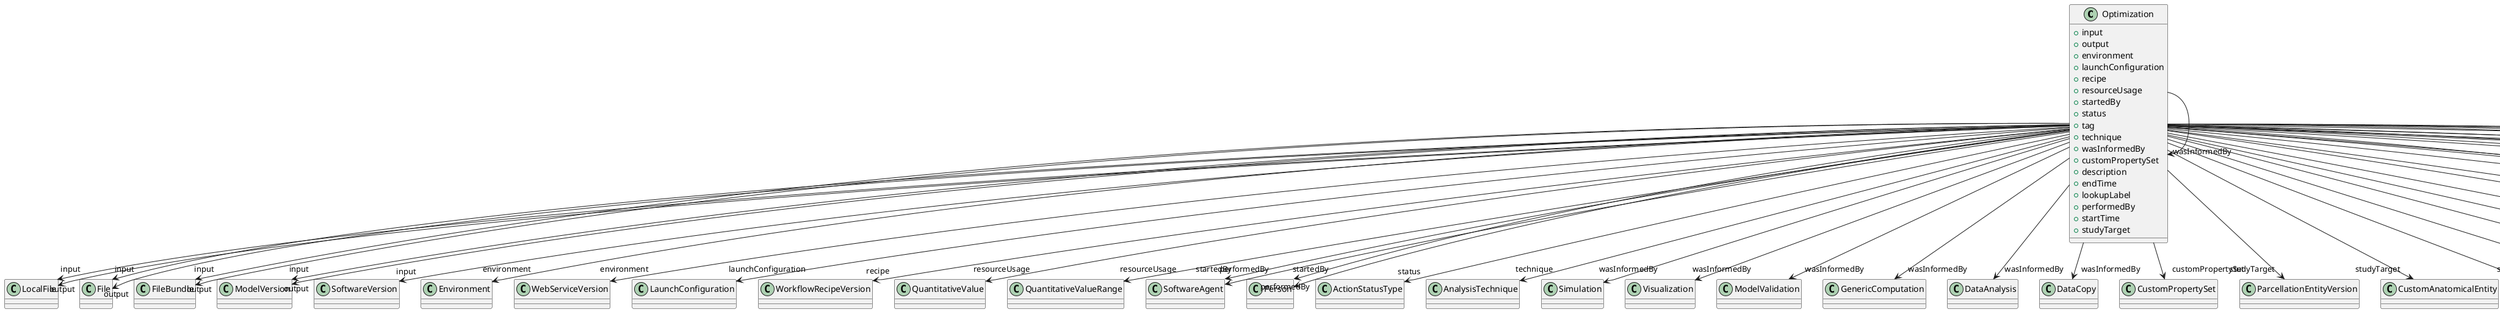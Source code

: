 @startuml
class Optimization {
+input
+output
+environment
+launchConfiguration
+recipe
+resourceUsage
+startedBy
+status
+tag
+technique
+wasInformedBy
+customPropertySet
+description
+endTime
+lookupLabel
+performedBy
+startTime
+studyTarget

}
Optimization -d-> "input" LocalFile
Optimization -d-> "input" File
Optimization -d-> "input" FileBundle
Optimization -d-> "input" ModelVersion
Optimization -d-> "input" SoftwareVersion
Optimization -d-> "output" LocalFile
Optimization -d-> "output" File
Optimization -d-> "output" FileBundle
Optimization -d-> "output" ModelVersion
Optimization -d-> "environment" Environment
Optimization -d-> "environment" WebServiceVersion
Optimization -d-> "launchConfiguration" LaunchConfiguration
Optimization -d-> "recipe" WorkflowRecipeVersion
Optimization -d-> "resourceUsage" QuantitativeValue
Optimization -d-> "resourceUsage" QuantitativeValueRange
Optimization -d-> "startedBy" SoftwareAgent
Optimization -d-> "startedBy" Person
Optimization -d-> "status" ActionStatusType
Optimization -d-> "technique" AnalysisTechnique
Optimization -d-> "wasInformedBy" Simulation
Optimization -d-> "wasInformedBy" Visualization
Optimization -d-> "wasInformedBy" ModelValidation
Optimization -d-> "wasInformedBy" GenericComputation
Optimization -d-> "wasInformedBy" DataAnalysis
Optimization -d-> "wasInformedBy" DataCopy
Optimization -d-> "wasInformedBy" Optimization
Optimization -d-> "customPropertySet" CustomPropertySet
Optimization -d-> "performedBy" SoftwareAgent
Optimization -d-> "performedBy" Person
Optimization -d-> "studyTarget" ParcellationEntityVersion
Optimization -d-> "studyTarget" CustomAnatomicalEntity
Optimization -d-> "studyTarget" CellCultureType
Optimization -d-> "studyTarget" Handedness
Optimization -d-> "studyTarget" BiologicalSex
Optimization -d-> "studyTarget" TermSuggestion
Optimization -d-> "studyTarget" TactileStimulusType
Optimization -d-> "studyTarget" SubcellularEntity
Optimization -d-> "studyTarget" OrganismSubstance
Optimization -d-> "studyTarget" CellType
Optimization -d-> "studyTarget" UBERONParcellation
Optimization -d-> "studyTarget" VisualStimulusType
Optimization -d-> "studyTarget" GustatoryStimulusType
Optimization -d-> "studyTarget" MolecularEntity
Optimization -d-> "studyTarget" ElectricalStimulusType
Optimization -d-> "studyTarget" GeneticStrainType
Optimization -d-> "studyTarget" Organ
Optimization -d-> "studyTarget" BreedingType
Optimization -d-> "studyTarget" DiseaseModel
Optimization -d-> "studyTarget" OlfactoryStimulusType
Optimization -d-> "studyTarget" Species
Optimization -d-> "studyTarget" OrganismSystem
Optimization -d-> "studyTarget" BiologicalOrder
Optimization -d-> "studyTarget" OpticalStimulusType
Optimization -d-> "studyTarget" Disease
Optimization -d-> "studyTarget" AuditoryStimulusType

@enduml